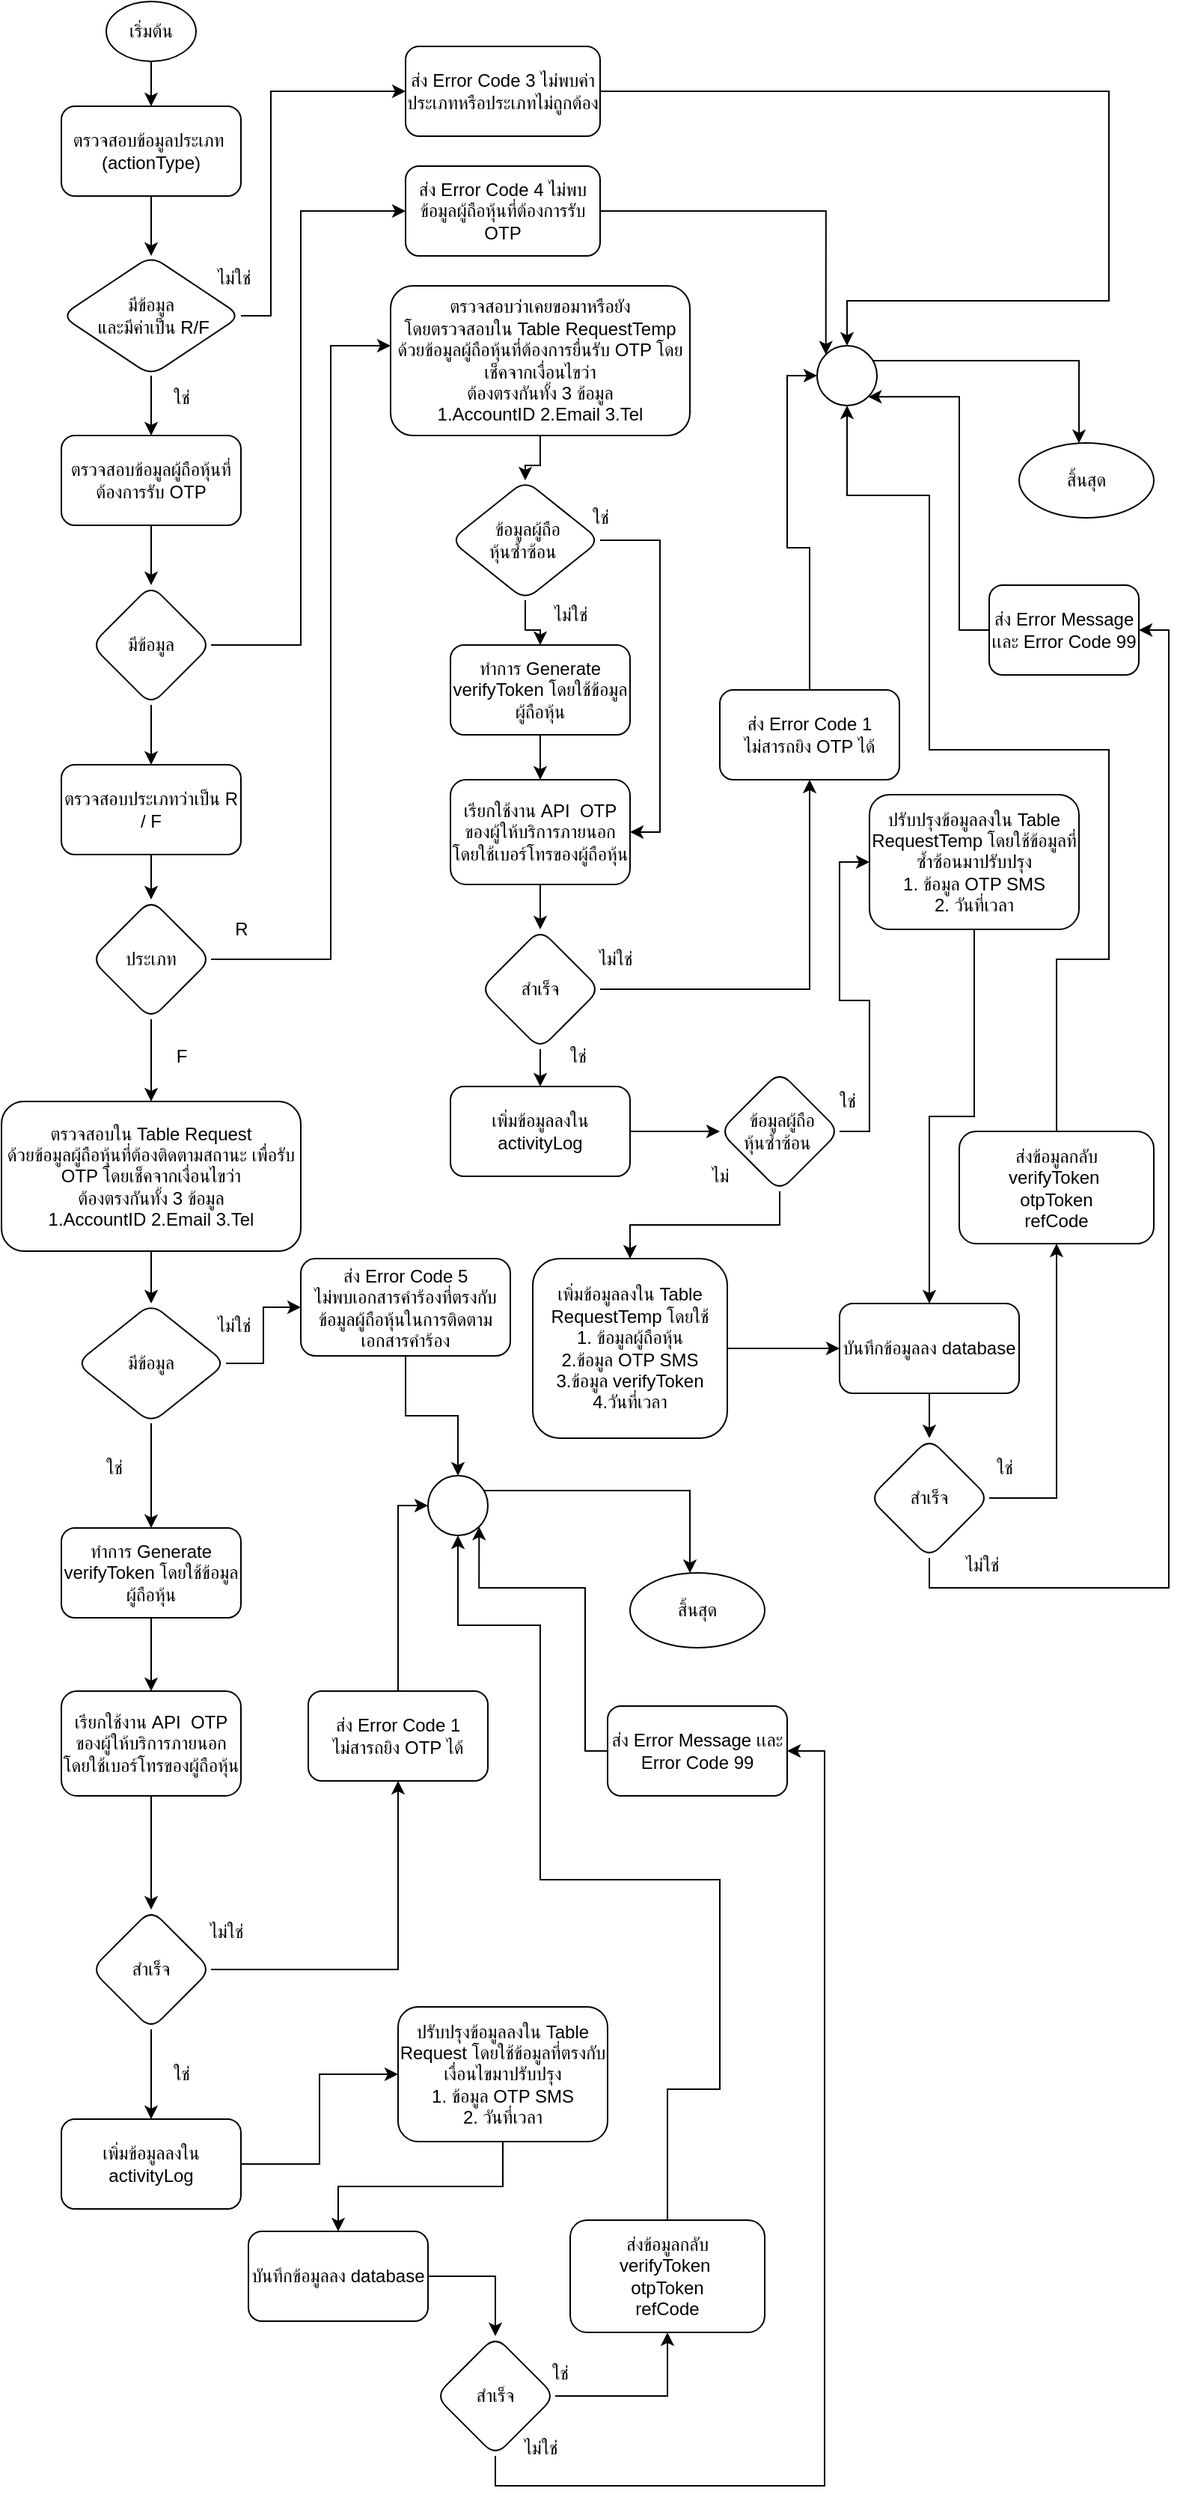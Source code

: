 <mxfile version="20.2.7" type="github">
  <diagram id="1ayUllSppx8MFt43dIr6" name="หน้า-1">
    <mxGraphModel dx="1783" dy="993" grid="1" gridSize="10" guides="1" tooltips="1" connect="1" arrows="1" fold="1" page="1" pageScale="1" pageWidth="827" pageHeight="1169" math="0" shadow="0">
      <root>
        <mxCell id="0" />
        <mxCell id="1" parent="0" />
        <mxCell id="fFI9cn2roTeIY-2pyb4_-3" value="" style="edgeStyle=orthogonalEdgeStyle;rounded=0;orthogonalLoop=1;jettySize=auto;html=1;" edge="1" parent="1" source="fFI9cn2roTeIY-2pyb4_-1" target="fFI9cn2roTeIY-2pyb4_-2">
          <mxGeometry relative="1" as="geometry" />
        </mxCell>
        <mxCell id="fFI9cn2roTeIY-2pyb4_-1" value="เริ่มต้น" style="ellipse;whiteSpace=wrap;html=1;" vertex="1" parent="1">
          <mxGeometry x="90" y="40" width="60" height="40" as="geometry" />
        </mxCell>
        <mxCell id="fFI9cn2roTeIY-2pyb4_-7" value="" style="edgeStyle=orthogonalEdgeStyle;rounded=0;orthogonalLoop=1;jettySize=auto;html=1;" edge="1" parent="1" source="fFI9cn2roTeIY-2pyb4_-2" target="fFI9cn2roTeIY-2pyb4_-6">
          <mxGeometry relative="1" as="geometry" />
        </mxCell>
        <mxCell id="fFI9cn2roTeIY-2pyb4_-2" value="ตรวจสอบข้อมูลประเภท&amp;nbsp;&lt;br&gt;(actionType)" style="rounded=1;whiteSpace=wrap;html=1;" vertex="1" parent="1">
          <mxGeometry x="60" y="110" width="120" height="60" as="geometry" />
        </mxCell>
        <mxCell id="fFI9cn2roTeIY-2pyb4_-10" value="" style="edgeStyle=orthogonalEdgeStyle;rounded=0;orthogonalLoop=1;jettySize=auto;html=1;" edge="1" parent="1" source="fFI9cn2roTeIY-2pyb4_-6" target="fFI9cn2roTeIY-2pyb4_-9">
          <mxGeometry relative="1" as="geometry">
            <Array as="points">
              <mxPoint x="200" y="250" />
              <mxPoint x="200" y="100" />
            </Array>
          </mxGeometry>
        </mxCell>
        <mxCell id="fFI9cn2roTeIY-2pyb4_-12" value="" style="edgeStyle=orthogonalEdgeStyle;rounded=0;orthogonalLoop=1;jettySize=auto;html=1;" edge="1" parent="1" source="fFI9cn2roTeIY-2pyb4_-6" target="fFI9cn2roTeIY-2pyb4_-11">
          <mxGeometry relative="1" as="geometry" />
        </mxCell>
        <mxCell id="fFI9cn2roTeIY-2pyb4_-6" value="มีข้อมูล&lt;br&gt;&amp;nbsp;และมีค่าเป็น R/F" style="rhombus;whiteSpace=wrap;html=1;rounded=1;" vertex="1" parent="1">
          <mxGeometry x="60" y="210" width="120" height="80" as="geometry" />
        </mxCell>
        <mxCell id="fFI9cn2roTeIY-2pyb4_-78" style="edgeStyle=orthogonalEdgeStyle;rounded=0;orthogonalLoop=1;jettySize=auto;html=1;entryX=0.5;entryY=0;entryDx=0;entryDy=0;" edge="1" parent="1" source="fFI9cn2roTeIY-2pyb4_-9" target="fFI9cn2roTeIY-2pyb4_-81">
          <mxGeometry relative="1" as="geometry">
            <mxPoint x="730" y="150" as="targetPoint" />
            <Array as="points">
              <mxPoint x="760" y="100" />
              <mxPoint x="760" y="240" />
              <mxPoint x="585" y="240" />
            </Array>
          </mxGeometry>
        </mxCell>
        <mxCell id="fFI9cn2roTeIY-2pyb4_-9" value="ส่ง Error Code 3 ไม่พบค่าประเภทหรือประเภทไม่ถูกต้อง" style="whiteSpace=wrap;html=1;rounded=1;" vertex="1" parent="1">
          <mxGeometry x="290" y="70" width="130" height="60" as="geometry" />
        </mxCell>
        <mxCell id="fFI9cn2roTeIY-2pyb4_-16" value="" style="edgeStyle=orthogonalEdgeStyle;rounded=0;orthogonalLoop=1;jettySize=auto;html=1;exitX=1;exitY=0.5;exitDx=0;exitDy=0;" edge="1" parent="1" source="fFI9cn2roTeIY-2pyb4_-19" target="fFI9cn2roTeIY-2pyb4_-15">
          <mxGeometry relative="1" as="geometry">
            <Array as="points">
              <mxPoint x="220" y="470" />
              <mxPoint x="220" y="180" />
            </Array>
          </mxGeometry>
        </mxCell>
        <mxCell id="fFI9cn2roTeIY-2pyb4_-20" value="" style="edgeStyle=orthogonalEdgeStyle;rounded=0;orthogonalLoop=1;jettySize=auto;html=1;" edge="1" parent="1" source="fFI9cn2roTeIY-2pyb4_-11" target="fFI9cn2roTeIY-2pyb4_-19">
          <mxGeometry relative="1" as="geometry" />
        </mxCell>
        <mxCell id="fFI9cn2roTeIY-2pyb4_-11" value="ตรวจสอบข้อมูลผู้ถือหุ้นที่ต้องการรับ OTP" style="whiteSpace=wrap;html=1;rounded=1;" vertex="1" parent="1">
          <mxGeometry x="60" y="330" width="120" height="60" as="geometry" />
        </mxCell>
        <mxCell id="fFI9cn2roTeIY-2pyb4_-79" style="edgeStyle=orthogonalEdgeStyle;rounded=0;orthogonalLoop=1;jettySize=auto;html=1;entryX=0;entryY=0;entryDx=0;entryDy=0;" edge="1" parent="1" source="fFI9cn2roTeIY-2pyb4_-15" target="fFI9cn2roTeIY-2pyb4_-81">
          <mxGeometry relative="1" as="geometry">
            <mxPoint x="680" y="180" as="targetPoint" />
          </mxGeometry>
        </mxCell>
        <mxCell id="fFI9cn2roTeIY-2pyb4_-15" value="ส่ง Error Code 4 ไม่พบข้อมูลผู้ถือหุ้นที่ต้องการรับ OTP" style="whiteSpace=wrap;html=1;rounded=1;" vertex="1" parent="1">
          <mxGeometry x="290" y="150" width="130" height="60" as="geometry" />
        </mxCell>
        <mxCell id="fFI9cn2roTeIY-2pyb4_-17" value="ไม่ใช่" style="text;html=1;align=center;verticalAlign=middle;resizable=0;points=[];autosize=1;strokeColor=none;fillColor=none;" vertex="1" parent="1">
          <mxGeometry x="150" y="210" width="50" height="30" as="geometry" />
        </mxCell>
        <mxCell id="fFI9cn2roTeIY-2pyb4_-18" value="ใช่" style="text;html=1;align=center;verticalAlign=middle;resizable=0;points=[];autosize=1;strokeColor=none;fillColor=none;" vertex="1" parent="1">
          <mxGeometry x="120" y="290" width="40" height="30" as="geometry" />
        </mxCell>
        <mxCell id="fFI9cn2roTeIY-2pyb4_-22" value="" style="edgeStyle=orthogonalEdgeStyle;rounded=0;orthogonalLoop=1;jettySize=auto;html=1;" edge="1" parent="1" source="fFI9cn2roTeIY-2pyb4_-19" target="fFI9cn2roTeIY-2pyb4_-21">
          <mxGeometry relative="1" as="geometry" />
        </mxCell>
        <mxCell id="fFI9cn2roTeIY-2pyb4_-19" value="มีข้อมูล" style="rhombus;whiteSpace=wrap;html=1;rounded=1;" vertex="1" parent="1">
          <mxGeometry x="80" y="430" width="80" height="80" as="geometry" />
        </mxCell>
        <mxCell id="fFI9cn2roTeIY-2pyb4_-25" value="" style="edgeStyle=orthogonalEdgeStyle;rounded=0;orthogonalLoop=1;jettySize=auto;html=1;" edge="1" parent="1" source="fFI9cn2roTeIY-2pyb4_-26" target="fFI9cn2roTeIY-2pyb4_-24">
          <mxGeometry relative="1" as="geometry">
            <Array as="points">
              <mxPoint x="240" y="680" />
              <mxPoint x="240" y="270" />
            </Array>
          </mxGeometry>
        </mxCell>
        <mxCell id="fFI9cn2roTeIY-2pyb4_-27" value="" style="edgeStyle=orthogonalEdgeStyle;rounded=0;orthogonalLoop=1;jettySize=auto;html=1;" edge="1" parent="1" source="fFI9cn2roTeIY-2pyb4_-21" target="fFI9cn2roTeIY-2pyb4_-26">
          <mxGeometry relative="1" as="geometry" />
        </mxCell>
        <mxCell id="fFI9cn2roTeIY-2pyb4_-21" value="ตรวจสอบประเภทว่าเป็น R / F" style="whiteSpace=wrap;html=1;rounded=1;" vertex="1" parent="1">
          <mxGeometry x="60" y="550" width="120" height="60" as="geometry" />
        </mxCell>
        <mxCell id="fFI9cn2roTeIY-2pyb4_-33" value="" style="edgeStyle=orthogonalEdgeStyle;rounded=0;orthogonalLoop=1;jettySize=auto;html=1;" edge="1" parent="1" source="fFI9cn2roTeIY-2pyb4_-24" target="fFI9cn2roTeIY-2pyb4_-32">
          <mxGeometry relative="1" as="geometry" />
        </mxCell>
        <mxCell id="fFI9cn2roTeIY-2pyb4_-24" value="ตรวจสอบว่าเคยขอมาหรือยัง &lt;br&gt;โดยตรวจสอบใน Table RequestTemp&lt;br&gt;ด้วยข้อมูลผู้ถือหุ้นที่ต้องการยื่นรับ OTP โดยเช็คจากเงื่อนไขว่า&lt;br&gt;ต้องตรงกันทั้ง 3 ข้อมูล&lt;br&gt;1.AccountID 2.Email 3.Tel" style="whiteSpace=wrap;html=1;rounded=1;" vertex="1" parent="1">
          <mxGeometry x="280" y="230" width="200" height="100" as="geometry" />
        </mxCell>
        <mxCell id="fFI9cn2roTeIY-2pyb4_-30" value="" style="edgeStyle=orthogonalEdgeStyle;rounded=0;orthogonalLoop=1;jettySize=auto;html=1;entryX=0.5;entryY=0;entryDx=0;entryDy=0;" edge="1" parent="1" source="fFI9cn2roTeIY-2pyb4_-26" target="fFI9cn2roTeIY-2pyb4_-195">
          <mxGeometry relative="1" as="geometry">
            <mxPoint x="120" y="810" as="targetPoint" />
          </mxGeometry>
        </mxCell>
        <mxCell id="fFI9cn2roTeIY-2pyb4_-26" value="ประเภท" style="rhombus;whiteSpace=wrap;html=1;rounded=1;" vertex="1" parent="1">
          <mxGeometry x="80" y="640" width="80" height="80" as="geometry" />
        </mxCell>
        <mxCell id="fFI9cn2roTeIY-2pyb4_-28" value="R" style="text;html=1;align=center;verticalAlign=middle;resizable=0;points=[];autosize=1;strokeColor=none;fillColor=none;" vertex="1" parent="1">
          <mxGeometry x="165" y="645" width="30" height="30" as="geometry" />
        </mxCell>
        <mxCell id="fFI9cn2roTeIY-2pyb4_-31" value="F" style="text;html=1;align=center;verticalAlign=middle;resizable=0;points=[];autosize=1;strokeColor=none;fillColor=none;" vertex="1" parent="1">
          <mxGeometry x="125" y="730" width="30" height="30" as="geometry" />
        </mxCell>
        <mxCell id="fFI9cn2roTeIY-2pyb4_-35" value="" style="edgeStyle=orthogonalEdgeStyle;rounded=0;orthogonalLoop=1;jettySize=auto;html=1;" edge="1" parent="1" source="fFI9cn2roTeIY-2pyb4_-32" target="fFI9cn2roTeIY-2pyb4_-34">
          <mxGeometry relative="1" as="geometry" />
        </mxCell>
        <mxCell id="fFI9cn2roTeIY-2pyb4_-80" style="edgeStyle=orthogonalEdgeStyle;rounded=0;orthogonalLoop=1;jettySize=auto;html=1;entryX=1;entryY=0.5;entryDx=0;entryDy=0;" edge="1" parent="1" source="fFI9cn2roTeIY-2pyb4_-32" target="fFI9cn2roTeIY-2pyb4_-41">
          <mxGeometry relative="1" as="geometry">
            <Array as="points">
              <mxPoint x="460" y="400" />
              <mxPoint x="460" y="595" />
            </Array>
          </mxGeometry>
        </mxCell>
        <mxCell id="fFI9cn2roTeIY-2pyb4_-32" value="&amp;nbsp;ข้อมูลผู้ถือ&lt;br&gt;หุ้นซ้ำซ้อน&amp;nbsp;" style="rhombus;whiteSpace=wrap;html=1;rounded=1;" vertex="1" parent="1">
          <mxGeometry x="320" y="360" width="100" height="80" as="geometry" />
        </mxCell>
        <mxCell id="fFI9cn2roTeIY-2pyb4_-42" value="" style="edgeStyle=orthogonalEdgeStyle;rounded=0;orthogonalLoop=1;jettySize=auto;html=1;" edge="1" parent="1" source="fFI9cn2roTeIY-2pyb4_-34" target="fFI9cn2roTeIY-2pyb4_-41">
          <mxGeometry relative="1" as="geometry" />
        </mxCell>
        <mxCell id="fFI9cn2roTeIY-2pyb4_-34" value="ทำการ Generate verifyToken โดยใช้ข้อมูลผู้ถือหุ้น" style="whiteSpace=wrap;html=1;rounded=1;" vertex="1" parent="1">
          <mxGeometry x="320" y="470" width="120" height="60" as="geometry" />
        </mxCell>
        <mxCell id="fFI9cn2roTeIY-2pyb4_-37" value="ไม่ใช่" style="text;html=1;align=center;verticalAlign=middle;resizable=0;points=[];autosize=1;strokeColor=none;fillColor=none;" vertex="1" parent="1">
          <mxGeometry x="375" y="435" width="50" height="30" as="geometry" />
        </mxCell>
        <mxCell id="fFI9cn2roTeIY-2pyb4_-40" value="ใช่" style="text;html=1;align=center;verticalAlign=middle;resizable=0;points=[];autosize=1;strokeColor=none;fillColor=none;" vertex="1" parent="1">
          <mxGeometry x="400" y="370" width="40" height="30" as="geometry" />
        </mxCell>
        <mxCell id="fFI9cn2roTeIY-2pyb4_-44" value="" style="edgeStyle=orthogonalEdgeStyle;rounded=0;orthogonalLoop=1;jettySize=auto;html=1;" edge="1" parent="1" source="fFI9cn2roTeIY-2pyb4_-41" target="fFI9cn2roTeIY-2pyb4_-43">
          <mxGeometry relative="1" as="geometry" />
        </mxCell>
        <mxCell id="fFI9cn2roTeIY-2pyb4_-41" value="เรียกใช้งาน API&amp;nbsp; OTP ของผู้ให้บริการภายนอก โดยใช้เบอร์โทรของผู้ถือหุ้น" style="whiteSpace=wrap;html=1;rounded=1;" vertex="1" parent="1">
          <mxGeometry x="320" y="560" width="120" height="70" as="geometry" />
        </mxCell>
        <mxCell id="fFI9cn2roTeIY-2pyb4_-83" style="edgeStyle=orthogonalEdgeStyle;rounded=0;orthogonalLoop=1;jettySize=auto;html=1;entryX=0.5;entryY=1;entryDx=0;entryDy=0;" edge="1" parent="1" source="fFI9cn2roTeIY-2pyb4_-43" target="fFI9cn2roTeIY-2pyb4_-47">
          <mxGeometry relative="1" as="geometry">
            <Array as="points">
              <mxPoint x="560" y="700" />
            </Array>
          </mxGeometry>
        </mxCell>
        <mxCell id="fFI9cn2roTeIY-2pyb4_-102" value="" style="edgeStyle=orthogonalEdgeStyle;rounded=0;orthogonalLoop=1;jettySize=auto;html=1;" edge="1" parent="1" source="fFI9cn2roTeIY-2pyb4_-43" target="fFI9cn2roTeIY-2pyb4_-51">
          <mxGeometry relative="1" as="geometry" />
        </mxCell>
        <mxCell id="fFI9cn2roTeIY-2pyb4_-43" value="สำเร็จ" style="rhombus;whiteSpace=wrap;html=1;rounded=1;" vertex="1" parent="1">
          <mxGeometry x="340" y="660" width="80" height="80" as="geometry" />
        </mxCell>
        <mxCell id="fFI9cn2roTeIY-2pyb4_-82" style="edgeStyle=orthogonalEdgeStyle;rounded=0;orthogonalLoop=1;jettySize=auto;html=1;entryX=0;entryY=0.5;entryDx=0;entryDy=0;" edge="1" parent="1" source="fFI9cn2roTeIY-2pyb4_-47" target="fFI9cn2roTeIY-2pyb4_-81">
          <mxGeometry relative="1" as="geometry" />
        </mxCell>
        <mxCell id="fFI9cn2roTeIY-2pyb4_-47" value="ส่ง Error Code 1 &lt;br&gt;ไม่สารถยิง OTP ได้" style="whiteSpace=wrap;html=1;rounded=1;" vertex="1" parent="1">
          <mxGeometry x="500" y="500" width="120" height="60" as="geometry" />
        </mxCell>
        <mxCell id="fFI9cn2roTeIY-2pyb4_-55" value="ไม่ใช่" style="text;html=1;align=center;verticalAlign=middle;resizable=0;points=[];autosize=1;strokeColor=none;fillColor=none;" vertex="1" parent="1">
          <mxGeometry x="405" y="665" width="50" height="30" as="geometry" />
        </mxCell>
        <mxCell id="fFI9cn2roTeIY-2pyb4_-56" value="ใช่" style="text;html=1;align=center;verticalAlign=middle;resizable=0;points=[];autosize=1;strokeColor=none;fillColor=none;" vertex="1" parent="1">
          <mxGeometry x="385" y="730" width="40" height="30" as="geometry" />
        </mxCell>
        <mxCell id="fFI9cn2roTeIY-2pyb4_-188" value="" style="edgeStyle=orthogonalEdgeStyle;rounded=0;orthogonalLoop=1;jettySize=auto;html=1;" edge="1" parent="1" source="fFI9cn2roTeIY-2pyb4_-81" target="fFI9cn2roTeIY-2pyb4_-187">
          <mxGeometry relative="1" as="geometry">
            <Array as="points">
              <mxPoint x="740" y="280" />
            </Array>
          </mxGeometry>
        </mxCell>
        <mxCell id="fFI9cn2roTeIY-2pyb4_-81" value="" style="ellipse;whiteSpace=wrap;html=1;aspect=fixed;" vertex="1" parent="1">
          <mxGeometry x="565" y="270" width="40" height="40" as="geometry" />
        </mxCell>
        <mxCell id="fFI9cn2roTeIY-2pyb4_-49" value="เพิ่มข้อมูลลงใน Table RequestTemp โดยใช้&lt;br&gt;1. ข้อมูลผู้ถือหุ้น &lt;br&gt;2.ข้อมูล OTP SMS&lt;br&gt;3.ข้อมูล verifyToken&lt;br&gt;4.วันที่เวลา" style="whiteSpace=wrap;html=1;rounded=1;" vertex="1" parent="1">
          <mxGeometry x="375" y="880" width="130" height="120" as="geometry" />
        </mxCell>
        <mxCell id="fFI9cn2roTeIY-2pyb4_-104" value="" style="edgeStyle=orthogonalEdgeStyle;rounded=0;orthogonalLoop=1;jettySize=auto;html=1;" edge="1" parent="1" source="fFI9cn2roTeIY-2pyb4_-51" target="fFI9cn2roTeIY-2pyb4_-88">
          <mxGeometry relative="1" as="geometry" />
        </mxCell>
        <mxCell id="fFI9cn2roTeIY-2pyb4_-51" value="เพิ่มข้อมูลลงใน activityLog" style="whiteSpace=wrap;html=1;rounded=1;" vertex="1" parent="1">
          <mxGeometry x="320" y="765" width="120" height="60" as="geometry" />
        </mxCell>
        <mxCell id="fFI9cn2roTeIY-2pyb4_-190" value="" style="edgeStyle=orthogonalEdgeStyle;rounded=0;orthogonalLoop=1;jettySize=auto;html=1;" edge="1" parent="1" source="fFI9cn2roTeIY-2pyb4_-57" target="fFI9cn2roTeIY-2pyb4_-189">
          <mxGeometry relative="1" as="geometry" />
        </mxCell>
        <mxCell id="fFI9cn2roTeIY-2pyb4_-57" value="บันทึกข้อมูลลง database" style="whiteSpace=wrap;html=1;rounded=1;" vertex="1" parent="1">
          <mxGeometry x="580" y="910" width="120" height="60" as="geometry" />
        </mxCell>
        <mxCell id="fFI9cn2roTeIY-2pyb4_-58" value="" style="edgeStyle=orthogonalEdgeStyle;rounded=0;orthogonalLoop=1;jettySize=auto;html=1;" edge="1" parent="1" source="fFI9cn2roTeIY-2pyb4_-49" target="fFI9cn2roTeIY-2pyb4_-57">
          <mxGeometry relative="1" as="geometry">
            <Array as="points">
              <mxPoint x="690" y="920" />
            </Array>
          </mxGeometry>
        </mxCell>
        <mxCell id="fFI9cn2roTeIY-2pyb4_-105" style="edgeStyle=orthogonalEdgeStyle;rounded=0;orthogonalLoop=1;jettySize=auto;html=1;entryX=0;entryY=0.5;entryDx=0;entryDy=0;" edge="1" parent="1" source="fFI9cn2roTeIY-2pyb4_-88" target="fFI9cn2roTeIY-2pyb4_-92">
          <mxGeometry relative="1" as="geometry" />
        </mxCell>
        <mxCell id="fFI9cn2roTeIY-2pyb4_-106" value="" style="edgeStyle=orthogonalEdgeStyle;rounded=0;orthogonalLoop=1;jettySize=auto;html=1;" edge="1" parent="1" source="fFI9cn2roTeIY-2pyb4_-88" target="fFI9cn2roTeIY-2pyb4_-49">
          <mxGeometry relative="1" as="geometry" />
        </mxCell>
        <mxCell id="fFI9cn2roTeIY-2pyb4_-88" value="&amp;nbsp;ข้อมูลผู้ถือ&lt;br&gt;หุ้นซ้ำซ้อน&amp;nbsp;" style="rhombus;whiteSpace=wrap;html=1;rounded=1;" vertex="1" parent="1">
          <mxGeometry x="500" y="755" width="80" height="80" as="geometry" />
        </mxCell>
        <mxCell id="fFI9cn2roTeIY-2pyb4_-91" value="" style="edgeStyle=orthogonalEdgeStyle;rounded=0;orthogonalLoop=1;jettySize=auto;html=1;entryX=0.5;entryY=0;entryDx=0;entryDy=0;" edge="1" parent="1" source="fFI9cn2roTeIY-2pyb4_-92" target="fFI9cn2roTeIY-2pyb4_-57">
          <mxGeometry relative="1" as="geometry">
            <mxPoint x="705" y="1065" as="targetPoint" />
          </mxGeometry>
        </mxCell>
        <mxCell id="fFI9cn2roTeIY-2pyb4_-92" value="ปรับปรุงข้อมูลลงใน Table RequestTemp โดยใช้ข้อมูลที่ซ้ำซ้อนมาปรับปรุง&lt;br&gt;1. ข้อมูล OTP SMS&lt;br&gt;2. วันที่เวลา" style="whiteSpace=wrap;html=1;rounded=1;" vertex="1" parent="1">
          <mxGeometry x="600" y="570" width="140" height="90" as="geometry" />
        </mxCell>
        <mxCell id="fFI9cn2roTeIY-2pyb4_-100" value="ไม่" style="text;html=1;align=center;verticalAlign=middle;resizable=0;points=[];autosize=1;strokeColor=none;fillColor=none;" vertex="1" parent="1">
          <mxGeometry x="480" y="810" width="40" height="30" as="geometry" />
        </mxCell>
        <mxCell id="fFI9cn2roTeIY-2pyb4_-99" value="ใช่" style="text;html=1;align=center;verticalAlign=middle;resizable=0;points=[];autosize=1;strokeColor=none;fillColor=none;" vertex="1" parent="1">
          <mxGeometry x="565" y="760" width="40" height="30" as="geometry" />
        </mxCell>
        <mxCell id="fFI9cn2roTeIY-2pyb4_-186" style="edgeStyle=orthogonalEdgeStyle;rounded=0;orthogonalLoop=1;jettySize=auto;html=1;entryX=0.5;entryY=1;entryDx=0;entryDy=0;exitX=0.5;exitY=0;exitDx=0;exitDy=0;" edge="1" parent="1" source="fFI9cn2roTeIY-2pyb4_-183" target="fFI9cn2roTeIY-2pyb4_-81">
          <mxGeometry relative="1" as="geometry">
            <mxPoint x="720" y="790" as="sourcePoint" />
            <Array as="points">
              <mxPoint x="725" y="680" />
              <mxPoint x="760" y="680" />
              <mxPoint x="760" y="540" />
              <mxPoint x="640" y="540" />
              <mxPoint x="640" y="370" />
              <mxPoint x="585" y="370" />
            </Array>
          </mxGeometry>
        </mxCell>
        <mxCell id="fFI9cn2roTeIY-2pyb4_-183" value="ส่งข้อมูลกลับ&lt;br&gt;verifyToken&amp;nbsp;&lt;br&gt;otpToken&lt;br&gt;refCode" style="whiteSpace=wrap;html=1;rounded=1;" vertex="1" parent="1">
          <mxGeometry x="660" y="795" width="130" height="75" as="geometry" />
        </mxCell>
        <mxCell id="fFI9cn2roTeIY-2pyb4_-187" value="สิ้นสุด" style="ellipse;whiteSpace=wrap;html=1;" vertex="1" parent="1">
          <mxGeometry x="700" y="335" width="90" height="50" as="geometry" />
        </mxCell>
        <mxCell id="fFI9cn2roTeIY-2pyb4_-191" style="edgeStyle=orthogonalEdgeStyle;rounded=0;orthogonalLoop=1;jettySize=auto;html=1;entryX=0.5;entryY=1;entryDx=0;entryDy=0;" edge="1" parent="1" source="fFI9cn2roTeIY-2pyb4_-189" target="fFI9cn2roTeIY-2pyb4_-183">
          <mxGeometry relative="1" as="geometry">
            <mxPoint x="730" y="880" as="targetPoint" />
            <Array as="points">
              <mxPoint x="725" y="1040" />
            </Array>
          </mxGeometry>
        </mxCell>
        <mxCell id="fFI9cn2roTeIY-2pyb4_-249" style="edgeStyle=orthogonalEdgeStyle;rounded=0;orthogonalLoop=1;jettySize=auto;html=1;exitX=0.5;exitY=1;exitDx=0;exitDy=0;entryX=1;entryY=0.5;entryDx=0;entryDy=0;" edge="1" parent="1" source="fFI9cn2roTeIY-2pyb4_-189" target="fFI9cn2roTeIY-2pyb4_-247">
          <mxGeometry relative="1" as="geometry">
            <mxPoint x="810" y="700" as="targetPoint" />
          </mxGeometry>
        </mxCell>
        <mxCell id="fFI9cn2roTeIY-2pyb4_-189" value="สำเร็จ" style="rhombus;whiteSpace=wrap;html=1;rounded=1;" vertex="1" parent="1">
          <mxGeometry x="600" y="1000" width="80" height="80" as="geometry" />
        </mxCell>
        <mxCell id="fFI9cn2roTeIY-2pyb4_-192" value="ใช่" style="text;html=1;align=center;verticalAlign=middle;resizable=0;points=[];autosize=1;strokeColor=none;fillColor=none;" vertex="1" parent="1">
          <mxGeometry x="670" y="1005" width="40" height="30" as="geometry" />
        </mxCell>
        <mxCell id="fFI9cn2roTeIY-2pyb4_-199" value="" style="edgeStyle=orthogonalEdgeStyle;rounded=0;orthogonalLoop=1;jettySize=auto;html=1;entryX=0.5;entryY=0;entryDx=0;entryDy=0;" edge="1" parent="1" source="fFI9cn2roTeIY-2pyb4_-195" target="fFI9cn2roTeIY-2pyb4_-204">
          <mxGeometry relative="1" as="geometry">
            <mxPoint x="119.524" y="900.022" as="targetPoint" />
          </mxGeometry>
        </mxCell>
        <mxCell id="fFI9cn2roTeIY-2pyb4_-195" value="ตรวจสอบใน Table Request&lt;br&gt;ด้วยข้อมูลผู้ถือหุ้นที่ต้องติดตามสถานะ เพื่อรับ OTP โดยเช็คจากเงื่อนไขว่า&lt;br&gt;ต้องตรงกันทั้ง 3 ข้อมูล&lt;br&gt;1.AccountID 2.Email 3.Tel" style="whiteSpace=wrap;html=1;rounded=1;" vertex="1" parent="1">
          <mxGeometry x="20" y="775" width="200" height="100" as="geometry" />
        </mxCell>
        <mxCell id="fFI9cn2roTeIY-2pyb4_-193" value="ไม่ใช่" style="text;html=1;align=center;verticalAlign=middle;resizable=0;points=[];autosize=1;strokeColor=none;fillColor=none;" vertex="1" parent="1">
          <mxGeometry x="650" y="1070" width="50" height="30" as="geometry" />
        </mxCell>
        <mxCell id="fFI9cn2roTeIY-2pyb4_-242" style="edgeStyle=orthogonalEdgeStyle;rounded=0;orthogonalLoop=1;jettySize=auto;html=1;entryX=0.5;entryY=0;entryDx=0;entryDy=0;" edge="1" parent="1" source="fFI9cn2roTeIY-2pyb4_-204" target="fFI9cn2roTeIY-2pyb4_-206">
          <mxGeometry relative="1" as="geometry" />
        </mxCell>
        <mxCell id="fFI9cn2roTeIY-2pyb4_-244" value="" style="edgeStyle=orthogonalEdgeStyle;rounded=0;orthogonalLoop=1;jettySize=auto;html=1;" edge="1" parent="1" source="fFI9cn2roTeIY-2pyb4_-204" target="fFI9cn2roTeIY-2pyb4_-243">
          <mxGeometry relative="1" as="geometry" />
        </mxCell>
        <mxCell id="fFI9cn2roTeIY-2pyb4_-204" value="มีข้อมูล" style="rhombus;whiteSpace=wrap;html=1;rounded=1;" vertex="1" parent="1">
          <mxGeometry x="70" y="910" width="100" height="80" as="geometry" />
        </mxCell>
        <mxCell id="fFI9cn2roTeIY-2pyb4_-206" value="ทำการ Generate verifyToken โดยใช้ข้อมูลผู้ถือหุ้น" style="whiteSpace=wrap;html=1;rounded=1;" vertex="1" parent="1">
          <mxGeometry x="60" y="1060" width="120" height="60" as="geometry" />
        </mxCell>
        <mxCell id="fFI9cn2roTeIY-2pyb4_-207" value="ใช่" style="text;html=1;align=center;verticalAlign=middle;resizable=0;points=[];autosize=1;strokeColor=none;fillColor=none;" vertex="1" parent="1">
          <mxGeometry x="75" y="1005" width="40" height="30" as="geometry" />
        </mxCell>
        <mxCell id="fFI9cn2roTeIY-2pyb4_-208" value="ไม่ใช่" style="text;html=1;align=center;verticalAlign=middle;resizable=0;points=[];autosize=1;strokeColor=none;fillColor=none;" vertex="1" parent="1">
          <mxGeometry x="150" y="910" width="50" height="30" as="geometry" />
        </mxCell>
        <mxCell id="fFI9cn2roTeIY-2pyb4_-210" value="เรียกใช้งาน API&amp;nbsp; OTP ของผู้ให้บริการภายนอก โดยใช้เบอร์โทรของผู้ถือหุ้น" style="whiteSpace=wrap;html=1;rounded=1;" vertex="1" parent="1">
          <mxGeometry x="60" y="1169" width="120" height="70" as="geometry" />
        </mxCell>
        <mxCell id="fFI9cn2roTeIY-2pyb4_-205" value="" style="edgeStyle=orthogonalEdgeStyle;rounded=0;orthogonalLoop=1;jettySize=auto;html=1;" edge="1" parent="1" source="fFI9cn2roTeIY-2pyb4_-206" target="fFI9cn2roTeIY-2pyb4_-210">
          <mxGeometry relative="1" as="geometry" />
        </mxCell>
        <mxCell id="fFI9cn2roTeIY-2pyb4_-213" value="สำเร็จ" style="rhombus;whiteSpace=wrap;html=1;rounded=1;" vertex="1" parent="1">
          <mxGeometry x="80" y="1315" width="80" height="80" as="geometry" />
        </mxCell>
        <mxCell id="fFI9cn2roTeIY-2pyb4_-209" value="" style="edgeStyle=orthogonalEdgeStyle;rounded=0;orthogonalLoop=1;jettySize=auto;html=1;" edge="1" parent="1" source="fFI9cn2roTeIY-2pyb4_-210" target="fFI9cn2roTeIY-2pyb4_-213">
          <mxGeometry relative="1" as="geometry" />
        </mxCell>
        <mxCell id="fFI9cn2roTeIY-2pyb4_-215" value="ส่ง Error Code 1 &lt;br&gt;ไม่สารถยิง OTP ได้" style="whiteSpace=wrap;html=1;rounded=1;" vertex="1" parent="1">
          <mxGeometry x="225" y="1169" width="120" height="60" as="geometry" />
        </mxCell>
        <mxCell id="fFI9cn2roTeIY-2pyb4_-211" style="edgeStyle=orthogonalEdgeStyle;rounded=0;orthogonalLoop=1;jettySize=auto;html=1;entryX=0.5;entryY=1;entryDx=0;entryDy=0;" edge="1" parent="1" source="fFI9cn2roTeIY-2pyb4_-213" target="fFI9cn2roTeIY-2pyb4_-215">
          <mxGeometry relative="1" as="geometry">
            <Array as="points">
              <mxPoint x="285" y="1355" />
            </Array>
          </mxGeometry>
        </mxCell>
        <mxCell id="fFI9cn2roTeIY-2pyb4_-216" value="ไม่ใช่" style="text;html=1;align=center;verticalAlign=middle;resizable=0;points=[];autosize=1;strokeColor=none;fillColor=none;" vertex="1" parent="1">
          <mxGeometry x="145" y="1315" width="50" height="30" as="geometry" />
        </mxCell>
        <mxCell id="fFI9cn2roTeIY-2pyb4_-217" value="ใช่" style="text;html=1;align=center;verticalAlign=middle;resizable=0;points=[];autosize=1;strokeColor=none;fillColor=none;" vertex="1" parent="1">
          <mxGeometry x="120" y="1410" width="40" height="30" as="geometry" />
        </mxCell>
        <mxCell id="fFI9cn2roTeIY-2pyb4_-219" value="" style="ellipse;whiteSpace=wrap;html=1;aspect=fixed;" vertex="1" parent="1">
          <mxGeometry x="305" y="1025" width="40" height="40" as="geometry" />
        </mxCell>
        <mxCell id="fFI9cn2roTeIY-2pyb4_-214" style="edgeStyle=orthogonalEdgeStyle;rounded=0;orthogonalLoop=1;jettySize=auto;html=1;entryX=0;entryY=0.5;entryDx=0;entryDy=0;" edge="1" parent="1" source="fFI9cn2roTeIY-2pyb4_-215" target="fFI9cn2roTeIY-2pyb4_-219">
          <mxGeometry relative="1" as="geometry" />
        </mxCell>
        <mxCell id="fFI9cn2roTeIY-2pyb4_-222" value="เพิ่มข้อมูลลงใน activityLog" style="whiteSpace=wrap;html=1;rounded=1;" vertex="1" parent="1">
          <mxGeometry x="60" y="1455" width="120" height="60" as="geometry" />
        </mxCell>
        <mxCell id="fFI9cn2roTeIY-2pyb4_-212" value="" style="edgeStyle=orthogonalEdgeStyle;rounded=0;orthogonalLoop=1;jettySize=auto;html=1;" edge="1" parent="1" source="fFI9cn2roTeIY-2pyb4_-213" target="fFI9cn2roTeIY-2pyb4_-222">
          <mxGeometry relative="1" as="geometry" />
        </mxCell>
        <mxCell id="fFI9cn2roTeIY-2pyb4_-224" value="บันทึกข้อมูลลง database" style="whiteSpace=wrap;html=1;rounded=1;" vertex="1" parent="1">
          <mxGeometry x="185" y="1530" width="120" height="60" as="geometry" />
        </mxCell>
        <mxCell id="fFI9cn2roTeIY-2pyb4_-229" value="" style="edgeStyle=orthogonalEdgeStyle;rounded=0;orthogonalLoop=1;jettySize=auto;html=1;entryX=0.5;entryY=0;entryDx=0;entryDy=0;" edge="1" parent="1" source="fFI9cn2roTeIY-2pyb4_-230" target="fFI9cn2roTeIY-2pyb4_-224">
          <mxGeometry relative="1" as="geometry">
            <mxPoint x="445" y="1820" as="targetPoint" />
          </mxGeometry>
        </mxCell>
        <mxCell id="fFI9cn2roTeIY-2pyb4_-230" value="ปรับปรุงข้อมูลลงใน Table Request โดยใช้ข้อมูลที่ตรงกับเงื่อนไขมาปรับปรุง&lt;br&gt;1. ข้อมูล OTP SMS&lt;br&gt;2. วันที่เวลา" style="whiteSpace=wrap;html=1;rounded=1;" vertex="1" parent="1">
          <mxGeometry x="285" y="1380" width="140" height="90" as="geometry" />
        </mxCell>
        <mxCell id="fFI9cn2roTeIY-2pyb4_-226" style="edgeStyle=orthogonalEdgeStyle;rounded=0;orthogonalLoop=1;jettySize=auto;html=1;entryX=0;entryY=0.5;entryDx=0;entryDy=0;exitX=1;exitY=0.5;exitDx=0;exitDy=0;" edge="1" parent="1" source="fFI9cn2roTeIY-2pyb4_-222" target="fFI9cn2roTeIY-2pyb4_-230">
          <mxGeometry relative="1" as="geometry">
            <mxPoint x="320.0" y="1550.0" as="sourcePoint" />
          </mxGeometry>
        </mxCell>
        <mxCell id="fFI9cn2roTeIY-2pyb4_-233" style="edgeStyle=orthogonalEdgeStyle;rounded=0;orthogonalLoop=1;jettySize=auto;html=1;entryX=0.5;entryY=1;entryDx=0;entryDy=0;exitX=0.5;exitY=0;exitDx=0;exitDy=0;" edge="1" parent="1" source="fFI9cn2roTeIY-2pyb4_-234" target="fFI9cn2roTeIY-2pyb4_-219">
          <mxGeometry relative="1" as="geometry">
            <mxPoint x="460" y="1545" as="sourcePoint" />
            <Array as="points">
              <mxPoint x="465" y="1435" />
              <mxPoint x="500" y="1435" />
              <mxPoint x="500" y="1295" />
              <mxPoint x="380" y="1295" />
              <mxPoint x="380" y="1125" />
              <mxPoint x="325" y="1125" />
            </Array>
          </mxGeometry>
        </mxCell>
        <mxCell id="fFI9cn2roTeIY-2pyb4_-234" value="ส่งข้อมูลกลับ&lt;br&gt;verifyToken&amp;nbsp;&lt;br&gt;otpToken&lt;br&gt;refCode" style="whiteSpace=wrap;html=1;rounded=1;" vertex="1" parent="1">
          <mxGeometry x="400" y="1522.5" width="130" height="75" as="geometry" />
        </mxCell>
        <mxCell id="fFI9cn2roTeIY-2pyb4_-235" value="สิ้นสุด" style="ellipse;whiteSpace=wrap;html=1;" vertex="1" parent="1">
          <mxGeometry x="440" y="1090" width="90" height="50" as="geometry" />
        </mxCell>
        <mxCell id="fFI9cn2roTeIY-2pyb4_-218" value="" style="edgeStyle=orthogonalEdgeStyle;rounded=0;orthogonalLoop=1;jettySize=auto;html=1;" edge="1" parent="1" source="fFI9cn2roTeIY-2pyb4_-219" target="fFI9cn2roTeIY-2pyb4_-235">
          <mxGeometry relative="1" as="geometry">
            <Array as="points">
              <mxPoint x="480" y="1035" />
            </Array>
          </mxGeometry>
        </mxCell>
        <mxCell id="fFI9cn2roTeIY-2pyb4_-236" style="edgeStyle=orthogonalEdgeStyle;rounded=0;orthogonalLoop=1;jettySize=auto;html=1;entryX=0.5;entryY=1;entryDx=0;entryDy=0;exitX=1;exitY=0.5;exitDx=0;exitDy=0;" edge="1" parent="1" source="fFI9cn2roTeIY-2pyb4_-238" target="fFI9cn2roTeIY-2pyb4_-234">
          <mxGeometry relative="1" as="geometry">
            <mxPoint x="470" y="1635" as="targetPoint" />
            <Array as="points">
              <mxPoint x="465" y="1640" />
            </Array>
            <mxPoint x="360" y="1710" as="sourcePoint" />
          </mxGeometry>
        </mxCell>
        <mxCell id="fFI9cn2roTeIY-2pyb4_-252" style="edgeStyle=orthogonalEdgeStyle;rounded=0;orthogonalLoop=1;jettySize=auto;html=1;entryX=1;entryY=0.5;entryDx=0;entryDy=0;" edge="1" parent="1" source="fFI9cn2roTeIY-2pyb4_-238" target="fFI9cn2roTeIY-2pyb4_-250">
          <mxGeometry relative="1" as="geometry">
            <mxPoint x="560" y="1200" as="targetPoint" />
            <Array as="points">
              <mxPoint x="350" y="1700" />
              <mxPoint x="570" y="1700" />
              <mxPoint x="570" y="1209" />
            </Array>
          </mxGeometry>
        </mxCell>
        <mxCell id="fFI9cn2roTeIY-2pyb4_-238" value="สำเร็จ" style="rhombus;whiteSpace=wrap;html=1;rounded=1;" vertex="1" parent="1">
          <mxGeometry x="310" y="1600" width="80" height="80" as="geometry" />
        </mxCell>
        <mxCell id="fFI9cn2roTeIY-2pyb4_-239" value="ใช่" style="text;html=1;align=center;verticalAlign=middle;resizable=0;points=[];autosize=1;strokeColor=none;fillColor=none;" vertex="1" parent="1">
          <mxGeometry x="373" y="1610" width="40" height="30" as="geometry" />
        </mxCell>
        <mxCell id="fFI9cn2roTeIY-2pyb4_-240" value="ไม่ใช่" style="text;html=1;align=center;verticalAlign=middle;resizable=0;points=[];autosize=1;strokeColor=none;fillColor=none;" vertex="1" parent="1">
          <mxGeometry x="355" y="1660" width="50" height="30" as="geometry" />
        </mxCell>
        <mxCell id="fFI9cn2roTeIY-2pyb4_-223" value="" style="edgeStyle=orthogonalEdgeStyle;rounded=0;orthogonalLoop=1;jettySize=auto;html=1;" edge="1" parent="1" source="fFI9cn2roTeIY-2pyb4_-224" target="fFI9cn2roTeIY-2pyb4_-238">
          <mxGeometry relative="1" as="geometry" />
        </mxCell>
        <mxCell id="fFI9cn2roTeIY-2pyb4_-245" style="edgeStyle=orthogonalEdgeStyle;rounded=0;orthogonalLoop=1;jettySize=auto;html=1;entryX=0.5;entryY=0;entryDx=0;entryDy=0;" edge="1" parent="1" source="fFI9cn2roTeIY-2pyb4_-243" target="fFI9cn2roTeIY-2pyb4_-219">
          <mxGeometry relative="1" as="geometry" />
        </mxCell>
        <mxCell id="fFI9cn2roTeIY-2pyb4_-243" value="ส่ง Error Code 5&lt;br&gt;ไม่พบเอกสารคำร้องที่ตรงกับข้อมูลผู้ถือหุ้นในการติดตามเอกสารคำร้อง" style="whiteSpace=wrap;html=1;rounded=1;" vertex="1" parent="1">
          <mxGeometry x="220" y="880" width="140" height="65" as="geometry" />
        </mxCell>
        <mxCell id="fFI9cn2roTeIY-2pyb4_-248" style="edgeStyle=orthogonalEdgeStyle;rounded=0;orthogonalLoop=1;jettySize=auto;html=1;entryX=1;entryY=1;entryDx=0;entryDy=0;" edge="1" parent="1" source="fFI9cn2roTeIY-2pyb4_-247" target="fFI9cn2roTeIY-2pyb4_-81">
          <mxGeometry relative="1" as="geometry">
            <Array as="points">
              <mxPoint x="660" y="460" />
              <mxPoint x="660" y="304" />
            </Array>
          </mxGeometry>
        </mxCell>
        <mxCell id="fFI9cn2roTeIY-2pyb4_-247" value="ส่ง Error Message เเละ Error Code 99" style="whiteSpace=wrap;html=1;rounded=1;" vertex="1" parent="1">
          <mxGeometry x="680" y="430" width="100" height="60" as="geometry" />
        </mxCell>
        <mxCell id="fFI9cn2roTeIY-2pyb4_-251" style="edgeStyle=orthogonalEdgeStyle;rounded=0;orthogonalLoop=1;jettySize=auto;html=1;entryX=1;entryY=1;entryDx=0;entryDy=0;" edge="1" parent="1" source="fFI9cn2roTeIY-2pyb4_-250" target="fFI9cn2roTeIY-2pyb4_-219">
          <mxGeometry relative="1" as="geometry">
            <Array as="points">
              <mxPoint x="410" y="1209" />
              <mxPoint x="410" y="1100" />
              <mxPoint x="339" y="1100" />
            </Array>
          </mxGeometry>
        </mxCell>
        <mxCell id="fFI9cn2roTeIY-2pyb4_-250" value="ส่ง Error Message เเละ Error Code 99" style="whiteSpace=wrap;html=1;rounded=1;" vertex="1" parent="1">
          <mxGeometry x="425" y="1179" width="120" height="60" as="geometry" />
        </mxCell>
      </root>
    </mxGraphModel>
  </diagram>
</mxfile>
